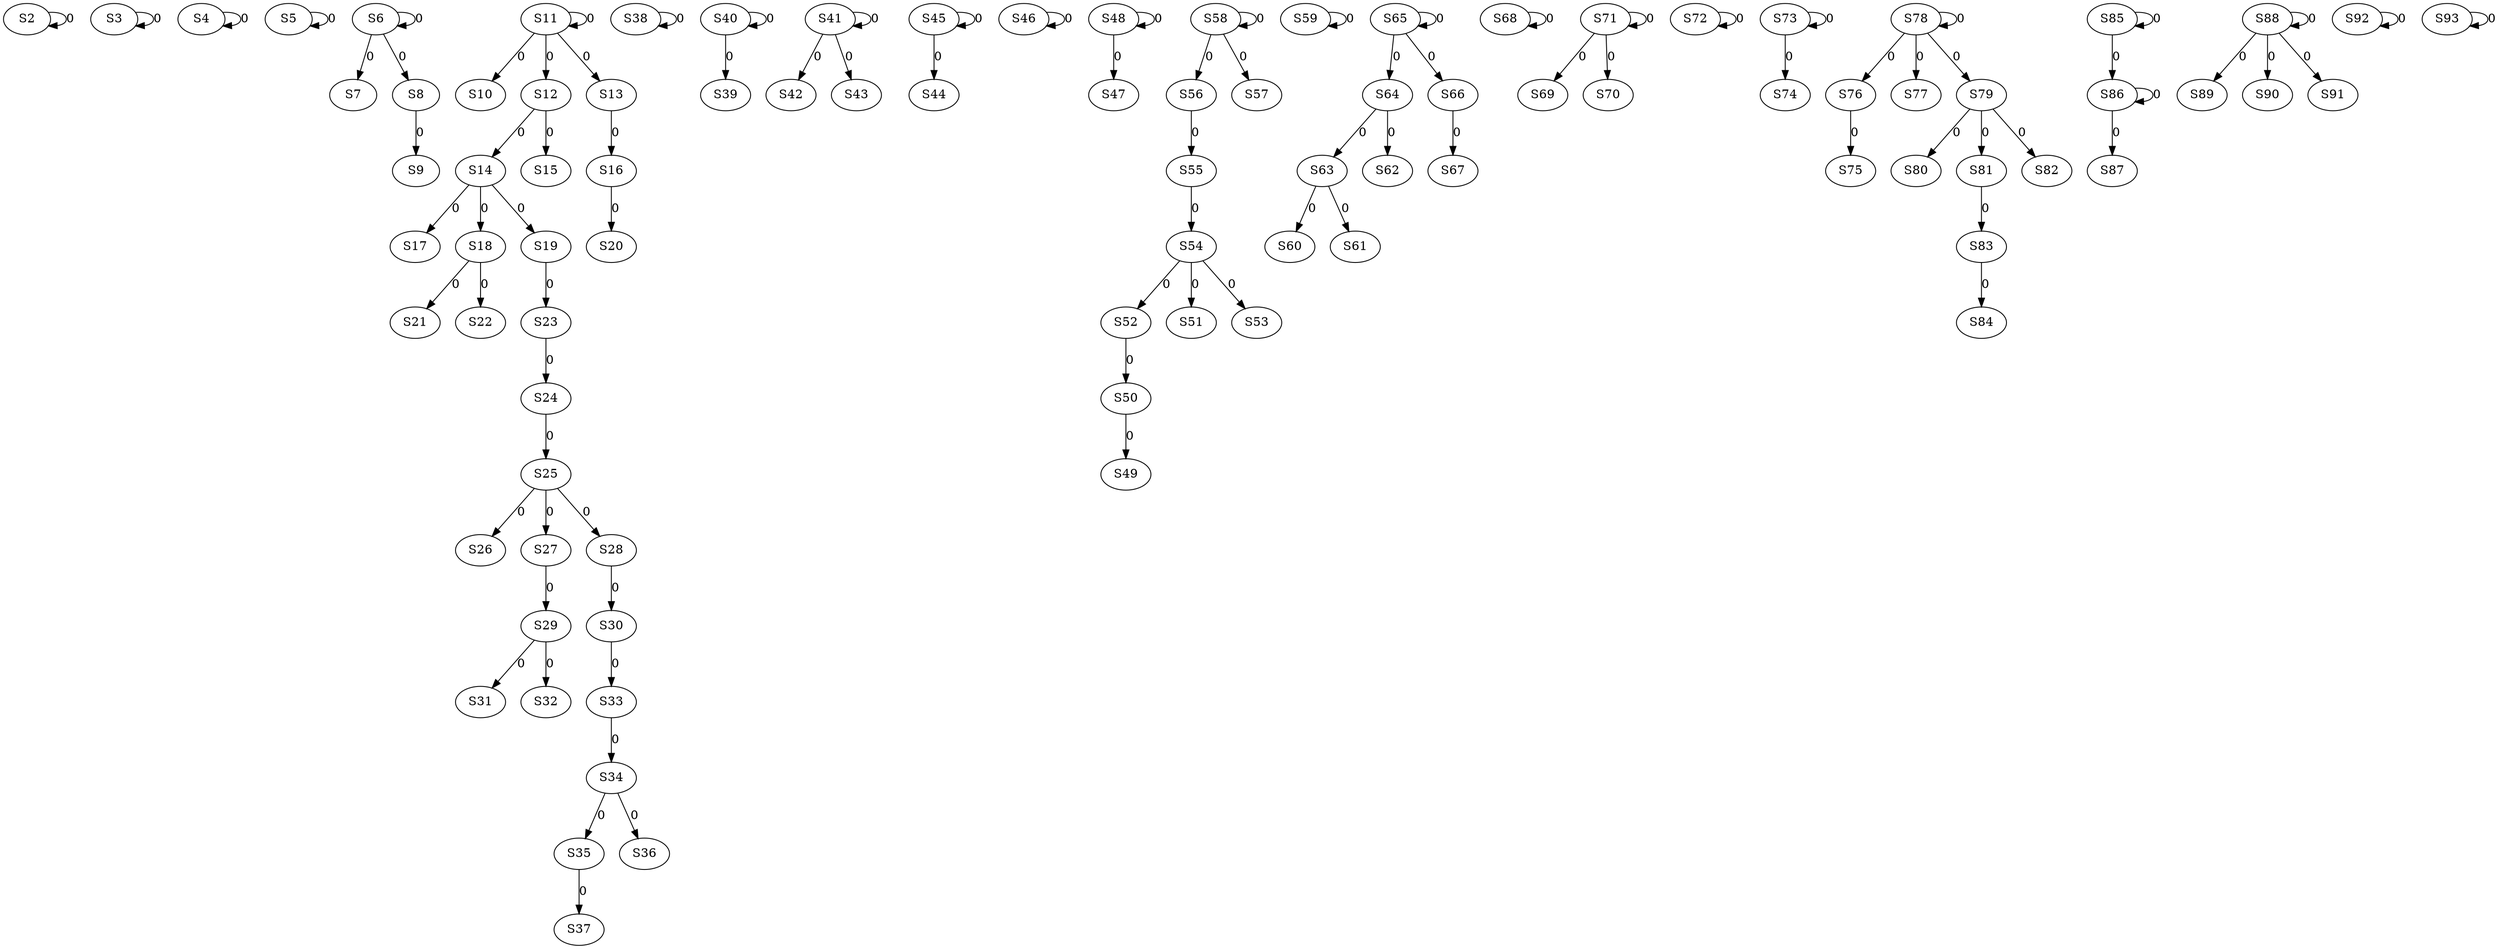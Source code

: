 strict digraph {
	S2 -> S2 [ label = 0 ];
	S3 -> S3 [ label = 0 ];
	S4 -> S4 [ label = 0 ];
	S5 -> S5 [ label = 0 ];
	S6 -> S6 [ label = 0 ];
	S6 -> S7 [ label = 0 ];
	S6 -> S8 [ label = 0 ];
	S8 -> S9 [ label = 0 ];
	S11 -> S10 [ label = 0 ];
	S11 -> S11 [ label = 0 ];
	S11 -> S12 [ label = 0 ];
	S11 -> S13 [ label = 0 ];
	S12 -> S14 [ label = 0 ];
	S12 -> S15 [ label = 0 ];
	S13 -> S16 [ label = 0 ];
	S14 -> S17 [ label = 0 ];
	S14 -> S18 [ label = 0 ];
	S14 -> S19 [ label = 0 ];
	S16 -> S20 [ label = 0 ];
	S18 -> S21 [ label = 0 ];
	S18 -> S22 [ label = 0 ];
	S19 -> S23 [ label = 0 ];
	S23 -> S24 [ label = 0 ];
	S24 -> S25 [ label = 0 ];
	S25 -> S26 [ label = 0 ];
	S25 -> S27 [ label = 0 ];
	S25 -> S28 [ label = 0 ];
	S27 -> S29 [ label = 0 ];
	S28 -> S30 [ label = 0 ];
	S29 -> S31 [ label = 0 ];
	S29 -> S32 [ label = 0 ];
	S30 -> S33 [ label = 0 ];
	S33 -> S34 [ label = 0 ];
	S34 -> S35 [ label = 0 ];
	S34 -> S36 [ label = 0 ];
	S35 -> S37 [ label = 0 ];
	S38 -> S38 [ label = 0 ];
	S40 -> S39 [ label = 0 ];
	S40 -> S40 [ label = 0 ];
	S41 -> S41 [ label = 0 ];
	S41 -> S42 [ label = 0 ];
	S41 -> S43 [ label = 0 ];
	S45 -> S44 [ label = 0 ];
	S45 -> S45 [ label = 0 ];
	S46 -> S46 [ label = 0 ];
	S48 -> S47 [ label = 0 ];
	S48 -> S48 [ label = 0 ];
	S50 -> S49 [ label = 0 ];
	S52 -> S50 [ label = 0 ];
	S54 -> S51 [ label = 0 ];
	S54 -> S52 [ label = 0 ];
	S54 -> S53 [ label = 0 ];
	S55 -> S54 [ label = 0 ];
	S56 -> S55 [ label = 0 ];
	S58 -> S56 [ label = 0 ];
	S58 -> S57 [ label = 0 ];
	S58 -> S58 [ label = 0 ];
	S59 -> S59 [ label = 0 ];
	S63 -> S60 [ label = 0 ];
	S63 -> S61 [ label = 0 ];
	S64 -> S62 [ label = 0 ];
	S64 -> S63 [ label = 0 ];
	S65 -> S64 [ label = 0 ];
	S65 -> S65 [ label = 0 ];
	S65 -> S66 [ label = 0 ];
	S66 -> S67 [ label = 0 ];
	S68 -> S68 [ label = 0 ];
	S71 -> S69 [ label = 0 ];
	S71 -> S70 [ label = 0 ];
	S71 -> S71 [ label = 0 ];
	S72 -> S72 [ label = 0 ];
	S73 -> S73 [ label = 0 ];
	S73 -> S74 [ label = 0 ];
	S76 -> S75 [ label = 0 ];
	S78 -> S76 [ label = 0 ];
	S78 -> S77 [ label = 0 ];
	S78 -> S78 [ label = 0 ];
	S78 -> S79 [ label = 0 ];
	S79 -> S80 [ label = 0 ];
	S79 -> S81 [ label = 0 ];
	S79 -> S82 [ label = 0 ];
	S81 -> S83 [ label = 0 ];
	S83 -> S84 [ label = 0 ];
	S85 -> S85 [ label = 0 ];
	S85 -> S86 [ label = 0 ];
	S86 -> S87 [ label = 0 ];
	S88 -> S88 [ label = 0 ];
	S88 -> S89 [ label = 0 ];
	S88 -> S90 [ label = 0 ];
	S88 -> S91 [ label = 0 ];
	S92 -> S92 [ label = 0 ];
	S93 -> S93 [ label = 0 ];
	S86 -> S86 [ label = 0 ];
}